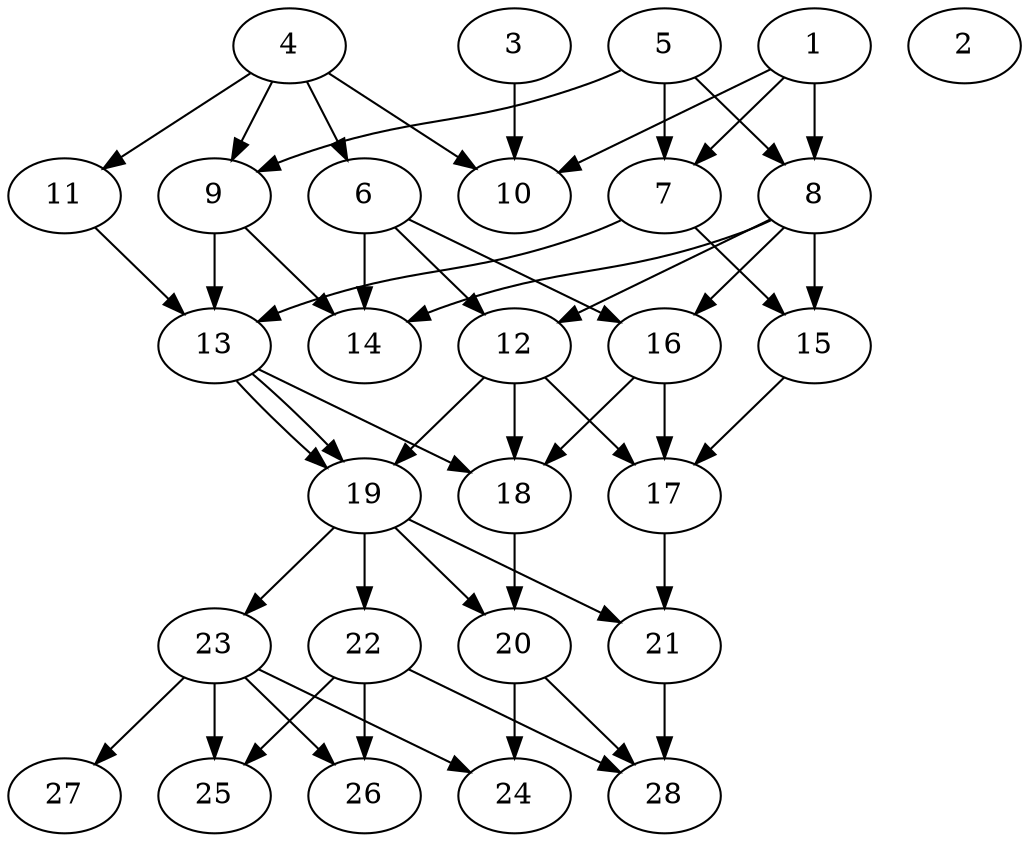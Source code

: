 // DAG (tier=2-normal, mode=compute, n=28, ccr=0.373, fat=0.568, density=0.575, regular=0.424, jump=0.133, mindata=524288, maxdata=8388608)
// DAG automatically generated by daggen at Sun Aug 24 16:33:33 2025
// /home/ermia/Project/Environments/daggen/bin/daggen --dot --ccr 0.373 --fat 0.568 --regular 0.424 --density 0.575 --jump 0.133 --mindata 524288 --maxdata 8388608 -n 28 
digraph G {
  1 [size="21390269267762732", alpha="0.03", expect_size="10695134633881366"]
  1 -> 7 [size ="355073301413888"]
  1 -> 8 [size ="355073301413888"]
  1 -> 10 [size ="355073301413888"]
  2 [size="90781344910389805056", alpha="0.13", expect_size="45390672455194902528"]
  3 [size="70948241521140", alpha="0.02", expect_size="35474120760570"]
  3 -> 10 [size ="2706366267392"]
  4 [size="66666509980410624", alpha="0.19", expect_size="33333254990205312"]
  4 -> 6 [size ="169869312000000"]
  4 -> 9 [size ="169869312000000"]
  4 -> 10 [size ="169869312000000"]
  4 -> 11 [size ="169869312000000"]
  5 [size="17972210239734284288", alpha="0.13", expect_size="8986105119867142144"]
  5 -> 7 [size ="54889715597312"]
  5 -> 8 [size ="54889715597312"]
  5 -> 9 [size ="54889715597312"]
  6 [size="22619492776398280", alpha="0.17", expect_size="11309746388199140"]
  6 -> 12 [size ="399150134853632"]
  6 -> 14 [size ="399150134853632"]
  6 -> 16 [size ="399150134853632"]
  7 [size="379457697463947008", alpha="0.05", expect_size="189728848731973504"]
  7 -> 13 [size ="393499543339008"]
  7 -> 15 [size ="393499543339008"]
  8 [size="187056745452548256", alpha="0.03", expect_size="93528372726274128"]
  8 -> 12 [size ="93692060762112"]
  8 -> 14 [size ="93692060762112"]
  8 -> 15 [size ="93692060762112"]
  8 -> 16 [size ="93692060762112"]
  9 [size="6916889287278892", alpha="0.02", expect_size="3458444643639446"]
  9 -> 13 [size ="227351711449088"]
  9 -> 14 [size ="227351711449088"]
  10 [size="32014888576829328", alpha="0.05", expect_size="16007444288414664"]
  11 [size="60941203031004807168", alpha="0.19", expect_size="30470601515502403584"]
  11 -> 13 [size ="123888407150592"]
  12 [size="237193433013084928", alpha="0.00", expect_size="118596716506542464"]
  12 -> 17 [size ="324646184419328"]
  12 -> 18 [size ="324646184419328"]
  12 -> 19 [size ="324646184419328"]
  13 [size="235190405475176808448", alpha="0.11", expect_size="117595202737588404224"]
  13 -> 18 [size ="304815036956672"]
  13 -> 19 [size ="304815036956672"]
  13 -> 19 [size ="304815036956672"]
  14 [size="297540846787381760", alpha="0.08", expect_size="148770423393690880"]
  15 [size="182767694811089600512", alpha="0.00", expect_size="91383847405544800256"]
  15 -> 17 [size ="257645726400512"]
  16 [size="150744935146876064", alpha="0.00", expect_size="75372467573438032"]
  16 -> 17 [size ="110657684897792"]
  16 -> 18 [size ="110657684897792"]
  17 [size="13060718736389898", alpha="0.02", expect_size="6530359368194949"]
  17 -> 21 [size ="384360658239488"]
  18 [size="534053632750167488", alpha="0.00", expect_size="267026816375083744"]
  18 -> 20 [size ="201986347630592"]
  19 [size="175736449927217152000", alpha="0.08", expect_size="87868224963608576000"]
  19 -> 20 [size ="250994701107200"]
  19 -> 21 [size ="250994701107200"]
  19 -> 22 [size ="250994701107200"]
  19 -> 23 [size ="250994701107200"]
  20 [size="1080084409012629120", alpha="0.12", expect_size="540042204506314560"]
  20 -> 24 [size ="422393390563328"]
  20 -> 28 [size ="422393390563328"]
  21 [size="92154806077126928", alpha="0.03", expect_size="46077403038563464"]
  21 -> 28 [size ="205375806636032"]
  22 [size="214863553147061312", alpha="0.02", expect_size="107431776573530656"]
  22 -> 25 [size ="135293617307648"]
  22 -> 26 [size ="135293617307648"]
  22 -> 28 [size ="135293617307648"]
  23 [size="954283504993857", alpha="0.13", expect_size="477141752496928"]
  23 -> 24 [size ="43645600268288"]
  23 -> 25 [size ="43645600268288"]
  23 -> 26 [size ="43645600268288"]
  23 -> 27 [size ="43645600268288"]
  24 [size="188162462193459134464", alpha="0.10", expect_size="94081231096729567232"]
  25 [size="820596430100079488", alpha="0.07", expect_size="410298215050039744"]
  26 [size="17222574140389548", alpha="0.07", expect_size="8611287070194774"]
  27 [size="151238146981623758848", alpha="0.09", expect_size="75619073490811879424"]
  28 [size="429594485321250", alpha="0.15", expect_size="214797242660625"]
}